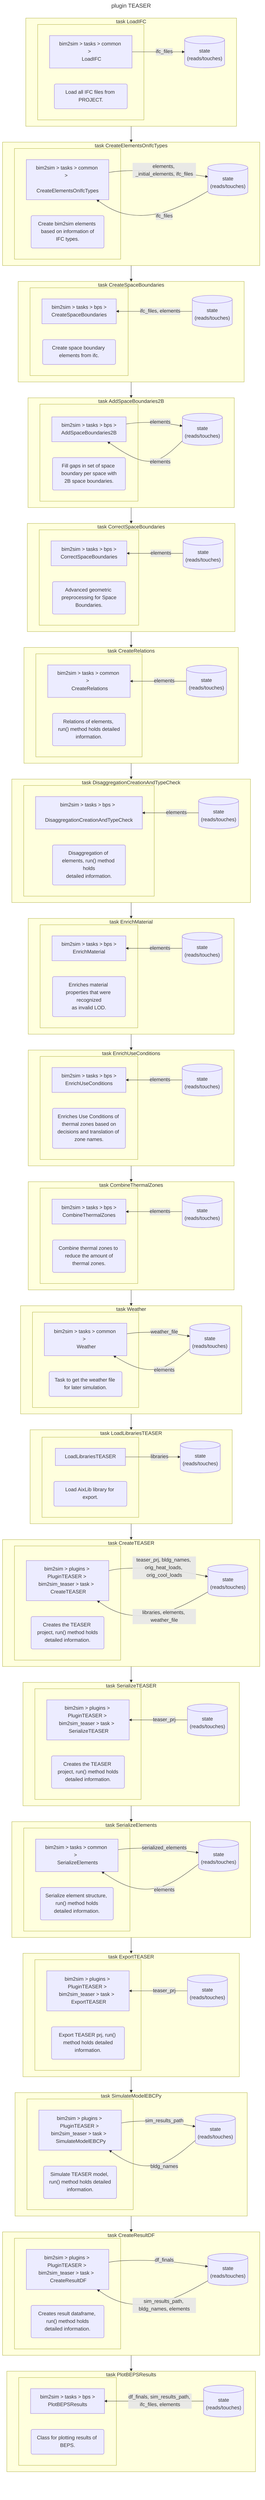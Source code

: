 ---
title: plugin TEASER
---
flowchart TB
    
subgraph taskLoadIFC["task LoadIFC"]
 subgraph "" 

  tLoadIFC["bim2sim > tasks > common >  
 LoadIFC"]
  extLoadIFC(" Load all IFC files from PROJECT. " )
 end

stateLoadIFC[("state
 (reads/touches)")]
    
tLoadIFC -- ifc_files --> stateLoadIFC

end
    
subgraph taskCreateElementsOnIfcTypes["task CreateElementsOnIfcTypes"]
 subgraph "" 

  tCreateElementsOnIfcTypes["bim2sim > tasks > common >  
 CreateElementsOnIfcTypes"]
  extCreateElementsOnIfcTypes(" Create bim2sim elements based on information of
IFC types. " )
 end

stateCreateElementsOnIfcTypes[("state
 (reads/touches)")]
    
stateCreateElementsOnIfcTypes -- ifc_files --> tCreateElementsOnIfcTypes

tCreateElementsOnIfcTypes -- elements, _initial_elements, ifc_files --> stateCreateElementsOnIfcTypes

end
    
subgraph taskCreateSpaceBoundaries["task CreateSpaceBoundaries"]
 subgraph "" 

  tCreateSpaceBoundaries["bim2sim > tasks > bps >  
 CreateSpaceBoundaries"]
  extCreateSpaceBoundaries(" Create space boundary elements from ifc. " )
 end

stateCreateSpaceBoundaries[("state
 (reads/touches)")]
    
stateCreateSpaceBoundaries -- ifc_files, elements --> tCreateSpaceBoundaries
direction RL
end
    
subgraph taskAddSpaceBoundaries2B["task AddSpaceBoundaries2B"]
 subgraph "" 

  tAddSpaceBoundaries2B["bim2sim > tasks > bps >  
 AddSpaceBoundaries2B"]
  extAddSpaceBoundaries2B(" Fill gaps in set of space boundary per space with
2B space boundaries. " )
 end

stateAddSpaceBoundaries2B[("state
 (reads/touches)")]
    
stateAddSpaceBoundaries2B -- elements --> tAddSpaceBoundaries2B

tAddSpaceBoundaries2B -- elements --> stateAddSpaceBoundaries2B

end
    
subgraph taskCorrectSpaceBoundaries["task CorrectSpaceBoundaries"]
 subgraph "" 

  tCorrectSpaceBoundaries["bim2sim > tasks > bps >  
 CorrectSpaceBoundaries"]
  extCorrectSpaceBoundaries(" Advanced geometric preprocessing for Space
Boundaries. " )
 end

stateCorrectSpaceBoundaries[("state
 (reads/touches)")]
    
stateCorrectSpaceBoundaries -- elements --> tCorrectSpaceBoundaries
direction RL
end
    
subgraph taskCreateRelations["task CreateRelations"]
 subgraph "" 

  tCreateRelations["bim2sim > tasks > common >  
 CreateRelations"]
  extCreateRelations(" Relations of elements, run() method holds detailed
information. " )
 end

stateCreateRelations[("state
 (reads/touches)")]
    
stateCreateRelations -- elements --> tCreateRelations
direction RL
end
    
subgraph taskDisaggregationCreationAndTypeCheck["task DisaggregationCreationAndTypeCheck"]
 subgraph "" 

  tDisaggregationCreationAndTypeCheck["bim2sim > tasks > bps >  
 DisaggregationCreationAndTypeCheck"]
  extDisaggregationCreationAndTypeCheck(" Disaggregation of elements, run() method holds
detailed information. " )
 end

stateDisaggregationCreationAndTypeCheck[("state
 (reads/touches)")]
    
stateDisaggregationCreationAndTypeCheck -- elements --> tDisaggregationCreationAndTypeCheck
direction RL
end
    
subgraph taskEnrichMaterial["task EnrichMaterial"]
 subgraph "" 

  tEnrichMaterial["bim2sim > tasks > bps >  
 EnrichMaterial"]
  extEnrichMaterial(" Enriches material properties that were recognized
as invalid LOD. " )
 end

stateEnrichMaterial[("state
 (reads/touches)")]
    
stateEnrichMaterial -- elements --> tEnrichMaterial
direction RL
end
    
subgraph taskEnrichUseConditions["task EnrichUseConditions"]
 subgraph "" 

  tEnrichUseConditions["bim2sim > tasks > bps >  
 EnrichUseConditions"]
  extEnrichUseConditions(" Enriches Use Conditions of thermal zones based on
decisions and translation of zone names. " )
 end

stateEnrichUseConditions[("state
 (reads/touches)")]
    
stateEnrichUseConditions -- elements --> tEnrichUseConditions
direction RL
end
    
subgraph taskCombineThermalZones["task CombineThermalZones"]
 subgraph "" 

  tCombineThermalZones["bim2sim > tasks > bps >  
 CombineThermalZones"]
  extCombineThermalZones(" Combine thermal zones to reduce the amount of
thermal zones. " )
 end

stateCombineThermalZones[("state
 (reads/touches)")]
    
stateCombineThermalZones -- elements --> tCombineThermalZones
direction RL
end
    
subgraph taskWeather["task Weather"]
 subgraph "" 

  tWeather["bim2sim > tasks > common >  
 Weather"]
  extWeather(" Task to get the weather file for later simulation. " )
 end

stateWeather[("state
 (reads/touches)")]
    
stateWeather -- elements --> tWeather

tWeather -- weather_file --> stateWeather

end
    
subgraph taskLoadLibrariesTEASER["task LoadLibrariesTEASER"]
 subgraph "" 

  tLoadLibrariesTEASER[" 
 LoadLibrariesTEASER"]
  extLoadLibrariesTEASER(" Load AixLib library for export. " )
 end

stateLoadLibrariesTEASER[("state
 (reads/touches)")]
    
tLoadLibrariesTEASER -- libraries --> stateLoadLibrariesTEASER

end
    
subgraph taskCreateTEASER["task CreateTEASER"]
 subgraph "" 

  tCreateTEASER["bim2sim > plugins > PluginTEASER > 
bim2sim_teaser > task >  
 CreateTEASER"]
  extCreateTEASER(" Creates the TEASER project, run() method holds
detailed information. " )
 end

stateCreateTEASER[("state
 (reads/touches)")]
    
stateCreateTEASER -- libraries, elements, weather_file --> tCreateTEASER

tCreateTEASER -- teaser_prj, bldg_names, orig_heat_loads, orig_cool_loads --> stateCreateTEASER

end
    
subgraph taskSerializeTEASER["task SerializeTEASER"]
 subgraph "" 

  tSerializeTEASER["bim2sim > plugins > PluginTEASER > 
bim2sim_teaser > task >  
 SerializeTEASER"]
  extSerializeTEASER(" Creates the TEASER project, run() method holds
detailed information. " )
 end

stateSerializeTEASER[("state
 (reads/touches)")]
    
stateSerializeTEASER -- teaser_prj --> tSerializeTEASER
direction RL
end
    
subgraph taskSerializeElements["task SerializeElements"]
 subgraph "" 

  tSerializeElements["bim2sim > tasks > common >  
 SerializeElements"]
  extSerializeElements(" Serialize element structure, run() method holds
detailed information. " )
 end

stateSerializeElements[("state
 (reads/touches)")]
    
stateSerializeElements -- elements --> tSerializeElements

tSerializeElements -- serialized_elements --> stateSerializeElements

end
    
subgraph taskExportTEASER["task ExportTEASER"]
 subgraph "" 

  tExportTEASER["bim2sim > plugins > PluginTEASER > 
bim2sim_teaser > task >  
 ExportTEASER"]
  extExportTEASER(" Export TEASER prj, run() method holds detailed
information. " )
 end

stateExportTEASER[("state
 (reads/touches)")]
    
stateExportTEASER -- teaser_prj --> tExportTEASER
direction RL
end
    
subgraph taskSimulateModelEBCPy["task SimulateModelEBCPy"]
 subgraph "" 

  tSimulateModelEBCPy["bim2sim > plugins > PluginTEASER > 
bim2sim_teaser > task >  
 SimulateModelEBCPy"]
  extSimulateModelEBCPy(" Simulate TEASER model, run() method holds detailed
information. " )
 end

stateSimulateModelEBCPy[("state
 (reads/touches)")]
    
stateSimulateModelEBCPy -- bldg_names --> tSimulateModelEBCPy

tSimulateModelEBCPy -- sim_results_path --> stateSimulateModelEBCPy

end
    
subgraph taskCreateResultDF["task CreateResultDF"]
 subgraph "" 

  tCreateResultDF["bim2sim > plugins > PluginTEASER > 
bim2sim_teaser > task >  
 CreateResultDF"]
  extCreateResultDF(" Creates result dataframe, run() method holds
detailed information. " )
 end

stateCreateResultDF[("state
 (reads/touches)")]
    
stateCreateResultDF -- sim_results_path, bldg_names, elements --> tCreateResultDF

tCreateResultDF -- df_finals --> stateCreateResultDF

end
    
subgraph taskPlotBEPSResults["task PlotBEPSResults"]
 subgraph "" 

  tPlotBEPSResults["bim2sim > tasks > bps >  
 PlotBEPSResults"]
  extPlotBEPSResults(" Class for plotting results of BEPS. " )
 end

statePlotBEPSResults[("state
 (reads/touches)")]
    
statePlotBEPSResults -- df_finals, sim_results_path, ifc_files, elements --> tPlotBEPSResults
direction RL
end
    taskLoadIFC --> taskCreateElementsOnIfcTypes 
taskCreateElementsOnIfcTypes --> taskCreateSpaceBoundaries 
taskCreateSpaceBoundaries --> taskAddSpaceBoundaries2B 
taskAddSpaceBoundaries2B --> taskCorrectSpaceBoundaries 
taskCorrectSpaceBoundaries --> taskCreateRelations 
taskCreateRelations --> taskDisaggregationCreationAndTypeCheck 
taskDisaggregationCreationAndTypeCheck --> taskEnrichMaterial 
taskEnrichMaterial --> taskEnrichUseConditions 
taskEnrichUseConditions --> taskCombineThermalZones 
taskCombineThermalZones --> taskWeather 
taskWeather --> taskLoadLibrariesTEASER 
taskLoadLibrariesTEASER --> taskCreateTEASER 
taskCreateTEASER --> taskSerializeTEASER 
taskSerializeTEASER --> taskSerializeElements 
taskSerializeElements --> taskExportTEASER 
taskExportTEASER --> taskSimulateModelEBCPy 
taskSimulateModelEBCPy --> taskCreateResultDF 
taskCreateResultDF --> taskPlotBEPSResults